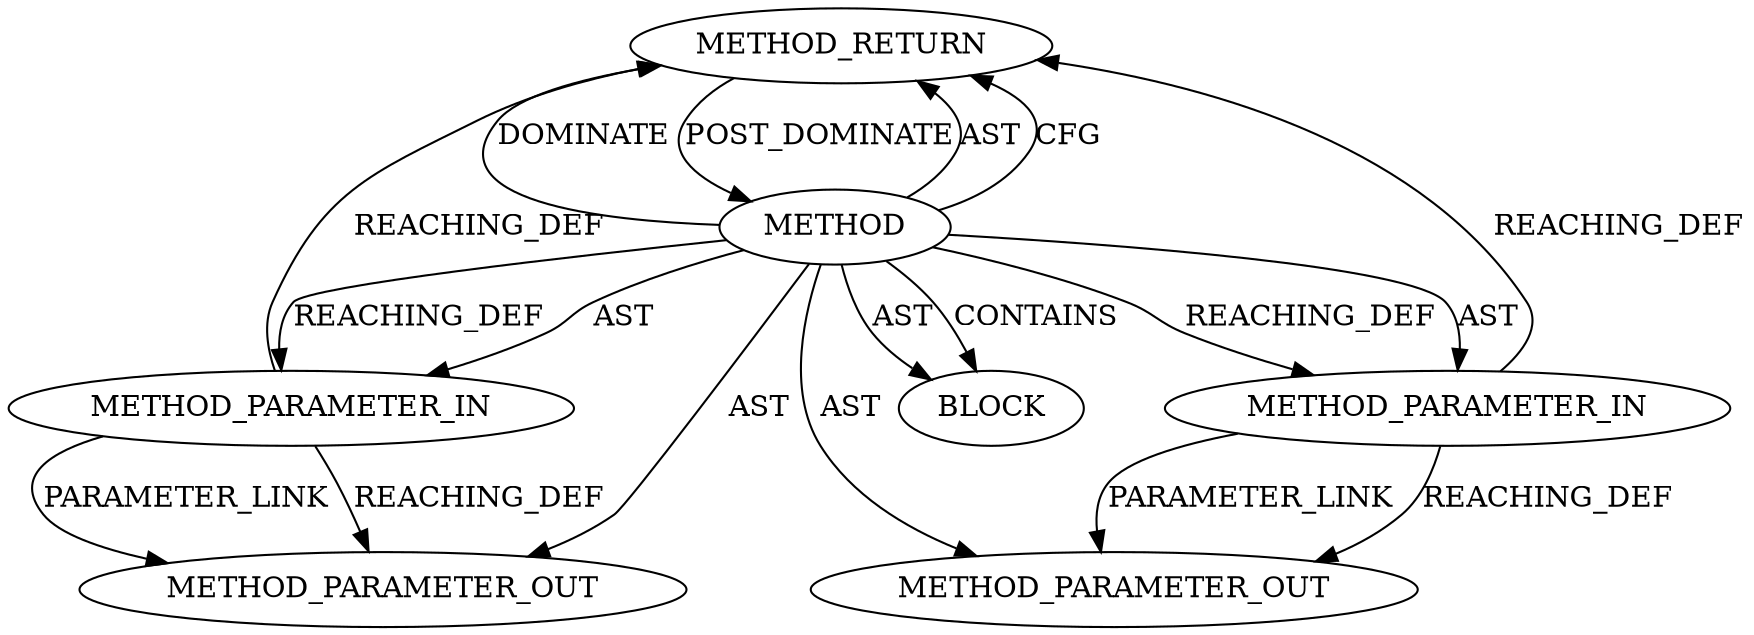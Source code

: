 digraph {
  25955 [label=METHOD_RETURN ORDER=2 CODE="RET" TYPE_FULL_NAME="ANY" EVALUATION_STRATEGY="BY_VALUE"]
  25953 [label=METHOD_PARAMETER_IN ORDER=2 CODE="p2" IS_VARIADIC=false TYPE_FULL_NAME="ANY" EVALUATION_STRATEGY="BY_VALUE" INDEX=2 NAME="p2"]
  27385 [label=METHOD_PARAMETER_OUT ORDER=1 CODE="p1" IS_VARIADIC=false TYPE_FULL_NAME="ANY" EVALUATION_STRATEGY="BY_VALUE" INDEX=1 NAME="p1"]
  25951 [label=METHOD AST_PARENT_TYPE="NAMESPACE_BLOCK" AST_PARENT_FULL_NAME="<global>" ORDER=0 CODE="<empty>" FULL_NAME="strcmp" IS_EXTERNAL=true FILENAME="<empty>" SIGNATURE="" NAME="strcmp"]
  25954 [label=BLOCK ORDER=1 ARGUMENT_INDEX=1 CODE="<empty>" TYPE_FULL_NAME="ANY"]
  25952 [label=METHOD_PARAMETER_IN ORDER=1 CODE="p1" IS_VARIADIC=false TYPE_FULL_NAME="ANY" EVALUATION_STRATEGY="BY_VALUE" INDEX=1 NAME="p1"]
  27386 [label=METHOD_PARAMETER_OUT ORDER=2 CODE="p2" IS_VARIADIC=false TYPE_FULL_NAME="ANY" EVALUATION_STRATEGY="BY_VALUE" INDEX=2 NAME="p2"]
  25953 -> 27386 [label=REACHING_DEF VARIABLE="p2"]
  25955 -> 25951 [label=POST_DOMINATE ]
  25951 -> 25954 [label=AST ]
  25951 -> 27386 [label=AST ]
  25952 -> 27385 [label=REACHING_DEF VARIABLE="p1"]
  25951 -> 25953 [label=AST ]
  25951 -> 25953 [label=REACHING_DEF VARIABLE=""]
  25951 -> 25954 [label=CONTAINS ]
  25952 -> 25955 [label=REACHING_DEF VARIABLE="p1"]
  25951 -> 25952 [label=REACHING_DEF VARIABLE=""]
  25951 -> 25955 [label=AST ]
  25953 -> 27386 [label=PARAMETER_LINK ]
  25951 -> 27385 [label=AST ]
  25952 -> 27385 [label=PARAMETER_LINK ]
  25951 -> 25952 [label=AST ]
  25951 -> 25955 [label=CFG ]
  25951 -> 25955 [label=DOMINATE ]
  25953 -> 25955 [label=REACHING_DEF VARIABLE="p2"]
}
